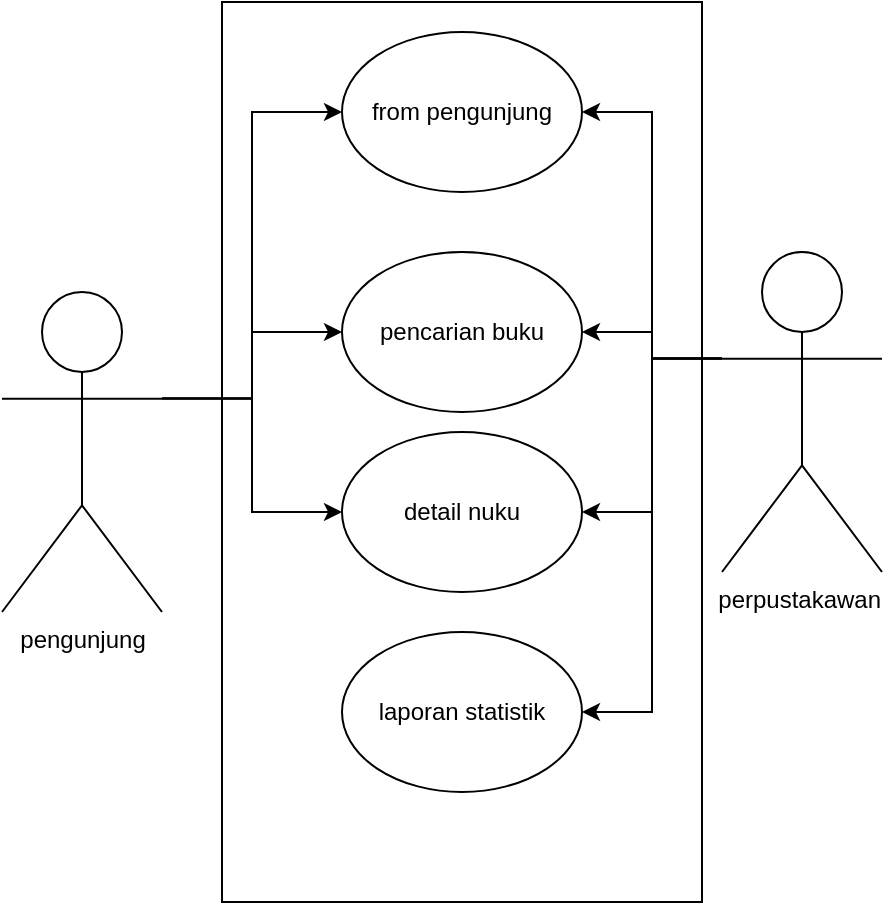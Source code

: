 <mxfile version="24.7.12">
  <diagram name="Halaman-1" id="u87bJe2DpnhAfC176heb">
    <mxGraphModel dx="1434" dy="772" grid="1" gridSize="10" guides="1" tooltips="1" connect="1" arrows="1" fold="1" page="1" pageScale="1" pageWidth="827" pageHeight="1169" math="0" shadow="0">
      <root>
        <mxCell id="0" />
        <mxCell id="1" parent="0" />
        <mxCell id="LbGkmwVccaObO6Hwc_Lx-1" value="" style="rounded=0;whiteSpace=wrap;html=1;" vertex="1" parent="1">
          <mxGeometry x="304" y="40" width="240" height="450" as="geometry" />
        </mxCell>
        <mxCell id="LbGkmwVccaObO6Hwc_Lx-15" style="edgeStyle=orthogonalEdgeStyle;rounded=0;orthogonalLoop=1;jettySize=auto;html=1;exitX=0;exitY=0.333;exitDx=0;exitDy=0;exitPerimeter=0;entryX=1;entryY=0.5;entryDx=0;entryDy=0;" edge="1" parent="1" source="LbGkmwVccaObO6Hwc_Lx-3" target="LbGkmwVccaObO6Hwc_Lx-9">
          <mxGeometry relative="1" as="geometry" />
        </mxCell>
        <mxCell id="LbGkmwVccaObO6Hwc_Lx-16" style="edgeStyle=orthogonalEdgeStyle;rounded=0;orthogonalLoop=1;jettySize=auto;html=1;exitX=0;exitY=0.333;exitDx=0;exitDy=0;exitPerimeter=0;" edge="1" parent="1" source="LbGkmwVccaObO6Hwc_Lx-3" target="LbGkmwVccaObO6Hwc_Lx-8">
          <mxGeometry relative="1" as="geometry" />
        </mxCell>
        <mxCell id="LbGkmwVccaObO6Hwc_Lx-18" style="edgeStyle=orthogonalEdgeStyle;rounded=0;orthogonalLoop=1;jettySize=auto;html=1;exitX=0;exitY=0.333;exitDx=0;exitDy=0;exitPerimeter=0;" edge="1" parent="1" source="LbGkmwVccaObO6Hwc_Lx-3" target="LbGkmwVccaObO6Hwc_Lx-7">
          <mxGeometry relative="1" as="geometry" />
        </mxCell>
        <mxCell id="LbGkmwVccaObO6Hwc_Lx-19" style="edgeStyle=orthogonalEdgeStyle;rounded=0;orthogonalLoop=1;jettySize=auto;html=1;exitX=0;exitY=0.333;exitDx=0;exitDy=0;exitPerimeter=0;entryX=1;entryY=0.5;entryDx=0;entryDy=0;" edge="1" parent="1" source="LbGkmwVccaObO6Hwc_Lx-3" target="LbGkmwVccaObO6Hwc_Lx-6">
          <mxGeometry relative="1" as="geometry" />
        </mxCell>
        <mxCell id="LbGkmwVccaObO6Hwc_Lx-3" value="perpustakawan&amp;nbsp;" style="shape=umlActor;verticalLabelPosition=bottom;verticalAlign=top;html=1;outlineConnect=0;" vertex="1" parent="1">
          <mxGeometry x="554" y="165" width="80" height="160" as="geometry" />
        </mxCell>
        <mxCell id="LbGkmwVccaObO6Hwc_Lx-12" style="edgeStyle=orthogonalEdgeStyle;rounded=0;orthogonalLoop=1;jettySize=auto;html=1;exitX=1;exitY=0.333;exitDx=0;exitDy=0;exitPerimeter=0;entryX=0;entryY=0.5;entryDx=0;entryDy=0;" edge="1" parent="1" source="LbGkmwVccaObO6Hwc_Lx-5" target="LbGkmwVccaObO6Hwc_Lx-9">
          <mxGeometry relative="1" as="geometry" />
        </mxCell>
        <mxCell id="LbGkmwVccaObO6Hwc_Lx-13" style="edgeStyle=orthogonalEdgeStyle;rounded=0;orthogonalLoop=1;jettySize=auto;html=1;exitX=1;exitY=0.333;exitDx=0;exitDy=0;exitPerimeter=0;" edge="1" parent="1" source="LbGkmwVccaObO6Hwc_Lx-5" target="LbGkmwVccaObO6Hwc_Lx-8">
          <mxGeometry relative="1" as="geometry" />
        </mxCell>
        <mxCell id="LbGkmwVccaObO6Hwc_Lx-14" style="edgeStyle=orthogonalEdgeStyle;rounded=0;orthogonalLoop=1;jettySize=auto;html=1;exitX=1;exitY=0.333;exitDx=0;exitDy=0;exitPerimeter=0;" edge="1" parent="1" source="LbGkmwVccaObO6Hwc_Lx-5" target="LbGkmwVccaObO6Hwc_Lx-7">
          <mxGeometry relative="1" as="geometry" />
        </mxCell>
        <mxCell id="LbGkmwVccaObO6Hwc_Lx-5" value="pengunjung" style="shape=umlActor;verticalLabelPosition=bottom;verticalAlign=top;html=1;outlineConnect=0;" vertex="1" parent="1">
          <mxGeometry x="194" y="185" width="80" height="160" as="geometry" />
        </mxCell>
        <mxCell id="LbGkmwVccaObO6Hwc_Lx-6" value="laporan statistik" style="ellipse;whiteSpace=wrap;html=1;" vertex="1" parent="1">
          <mxGeometry x="364" y="355" width="120" height="80" as="geometry" />
        </mxCell>
        <mxCell id="LbGkmwVccaObO6Hwc_Lx-7" value="detail nuku" style="ellipse;whiteSpace=wrap;html=1;" vertex="1" parent="1">
          <mxGeometry x="364" y="255" width="120" height="80" as="geometry" />
        </mxCell>
        <mxCell id="LbGkmwVccaObO6Hwc_Lx-8" value="pencarian buku" style="ellipse;whiteSpace=wrap;html=1;" vertex="1" parent="1">
          <mxGeometry x="364" y="165" width="120" height="80" as="geometry" />
        </mxCell>
        <mxCell id="LbGkmwVccaObO6Hwc_Lx-9" value="from pengunjung" style="ellipse;whiteSpace=wrap;html=1;" vertex="1" parent="1">
          <mxGeometry x="364" y="55" width="120" height="80" as="geometry" />
        </mxCell>
        <mxCell id="LbGkmwVccaObO6Hwc_Lx-11" style="edgeStyle=orthogonalEdgeStyle;rounded=0;orthogonalLoop=1;jettySize=auto;html=1;exitX=0.5;exitY=1;exitDx=0;exitDy=0;" edge="1" parent="1" source="LbGkmwVccaObO6Hwc_Lx-1" target="LbGkmwVccaObO6Hwc_Lx-1">
          <mxGeometry relative="1" as="geometry" />
        </mxCell>
      </root>
    </mxGraphModel>
  </diagram>
</mxfile>
